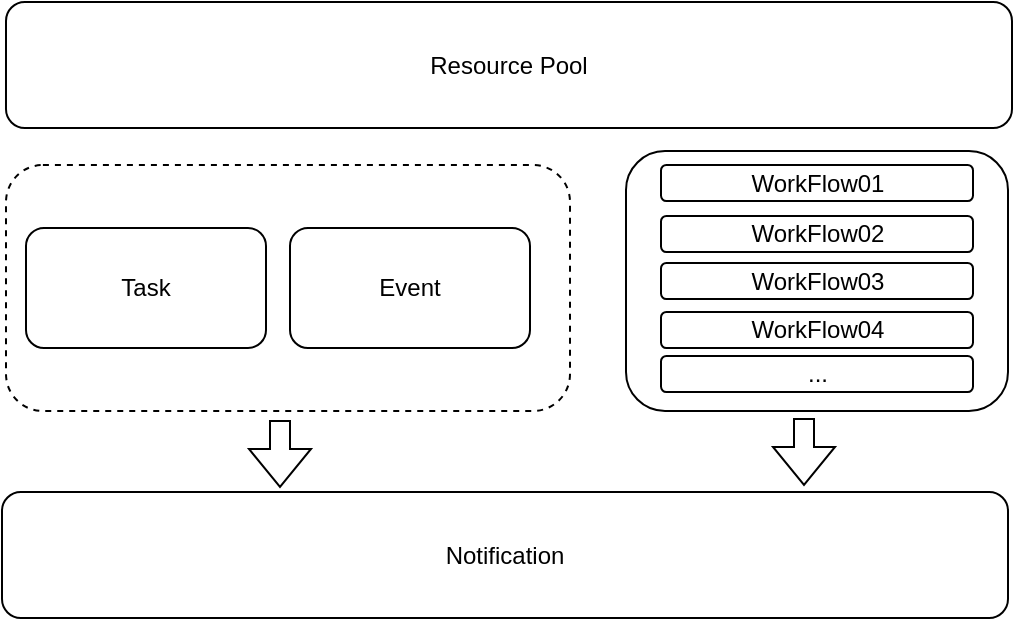 <mxfile version="19.0.3" type="device"><diagram id="niidrLFRYy_2A0MLkpse" name="Page-1"><mxGraphModel dx="1422" dy="839" grid="0" gridSize="10" guides="1" tooltips="1" connect="1" arrows="1" fold="1" page="1" pageScale="1" pageWidth="850" pageHeight="1100" math="0" shadow="0"><root><mxCell id="0"/><mxCell id="1" parent="0"/><mxCell id="zFcyZU18iIOX6gmZCRqw-1" value="" style="rounded=1;whiteSpace=wrap;html=1;dashed=1;fillOpacity=0;" vertex="1" parent="1"><mxGeometry x="239" y="307.5" width="282" height="123" as="geometry"/></mxCell><mxCell id="zFcyZU18iIOX6gmZCRqw-2" value="Task" style="rounded=1;whiteSpace=wrap;html=1;" vertex="1" parent="1"><mxGeometry x="249" y="339" width="120" height="60" as="geometry"/></mxCell><mxCell id="zFcyZU18iIOX6gmZCRqw-3" value="Event" style="rounded=1;whiteSpace=wrap;html=1;" vertex="1" parent="1"><mxGeometry x="381" y="339" width="120" height="60" as="geometry"/></mxCell><mxCell id="zFcyZU18iIOX6gmZCRqw-5" value="" style="rounded=1;whiteSpace=wrap;html=1;fillOpacity=0;" vertex="1" parent="1"><mxGeometry x="549" y="300.5" width="191" height="130" as="geometry"/></mxCell><mxCell id="zFcyZU18iIOX6gmZCRqw-7" value="WorkFlow01" style="rounded=1;whiteSpace=wrap;html=1;" vertex="1" parent="1"><mxGeometry x="566.5" y="307.5" width="156" height="18" as="geometry"/></mxCell><mxCell id="zFcyZU18iIOX6gmZCRqw-8" value="&lt;span style=&quot;&quot;&gt;WorkFlow02&lt;/span&gt;" style="rounded=1;whiteSpace=wrap;html=1;" vertex="1" parent="1"><mxGeometry x="566.5" y="333" width="156" height="18" as="geometry"/></mxCell><mxCell id="zFcyZU18iIOX6gmZCRqw-9" value="&lt;span style=&quot;&quot;&gt;WorkFlow03&lt;/span&gt;" style="rounded=1;whiteSpace=wrap;html=1;" vertex="1" parent="1"><mxGeometry x="566.5" y="356.5" width="156" height="18" as="geometry"/></mxCell><mxCell id="zFcyZU18iIOX6gmZCRqw-10" value="&lt;span style=&quot;&quot;&gt;WorkFlow04&lt;/span&gt;" style="rounded=1;whiteSpace=wrap;html=1;" vertex="1" parent="1"><mxGeometry x="566.5" y="381" width="156" height="18" as="geometry"/></mxCell><mxCell id="zFcyZU18iIOX6gmZCRqw-11" value="..." style="rounded=1;whiteSpace=wrap;html=1;" vertex="1" parent="1"><mxGeometry x="566.5" y="403" width="156" height="18" as="geometry"/></mxCell><mxCell id="zFcyZU18iIOX6gmZCRqw-12" value="Resource Pool" style="rounded=1;whiteSpace=wrap;html=1;" vertex="1" parent="1"><mxGeometry x="239" y="226" width="503" height="63" as="geometry"/></mxCell><mxCell id="zFcyZU18iIOX6gmZCRqw-14" value="Notification" style="rounded=1;whiteSpace=wrap;html=1;" vertex="1" parent="1"><mxGeometry x="237" y="471" width="503" height="63" as="geometry"/></mxCell><mxCell id="zFcyZU18iIOX6gmZCRqw-15" value="" style="shape=flexArrow;endArrow=classic;html=1;rounded=0;" edge="1" parent="1"><mxGeometry width="50" height="50" relative="1" as="geometry"><mxPoint x="376" y="435" as="sourcePoint"/><mxPoint x="376" y="469" as="targetPoint"/></mxGeometry></mxCell><mxCell id="zFcyZU18iIOX6gmZCRqw-16" value="" style="shape=flexArrow;endArrow=classic;html=1;rounded=0;" edge="1" parent="1"><mxGeometry width="50" height="50" relative="1" as="geometry"><mxPoint x="638" y="434" as="sourcePoint"/><mxPoint x="638" y="468" as="targetPoint"/></mxGeometry></mxCell></root></mxGraphModel></diagram></mxfile>